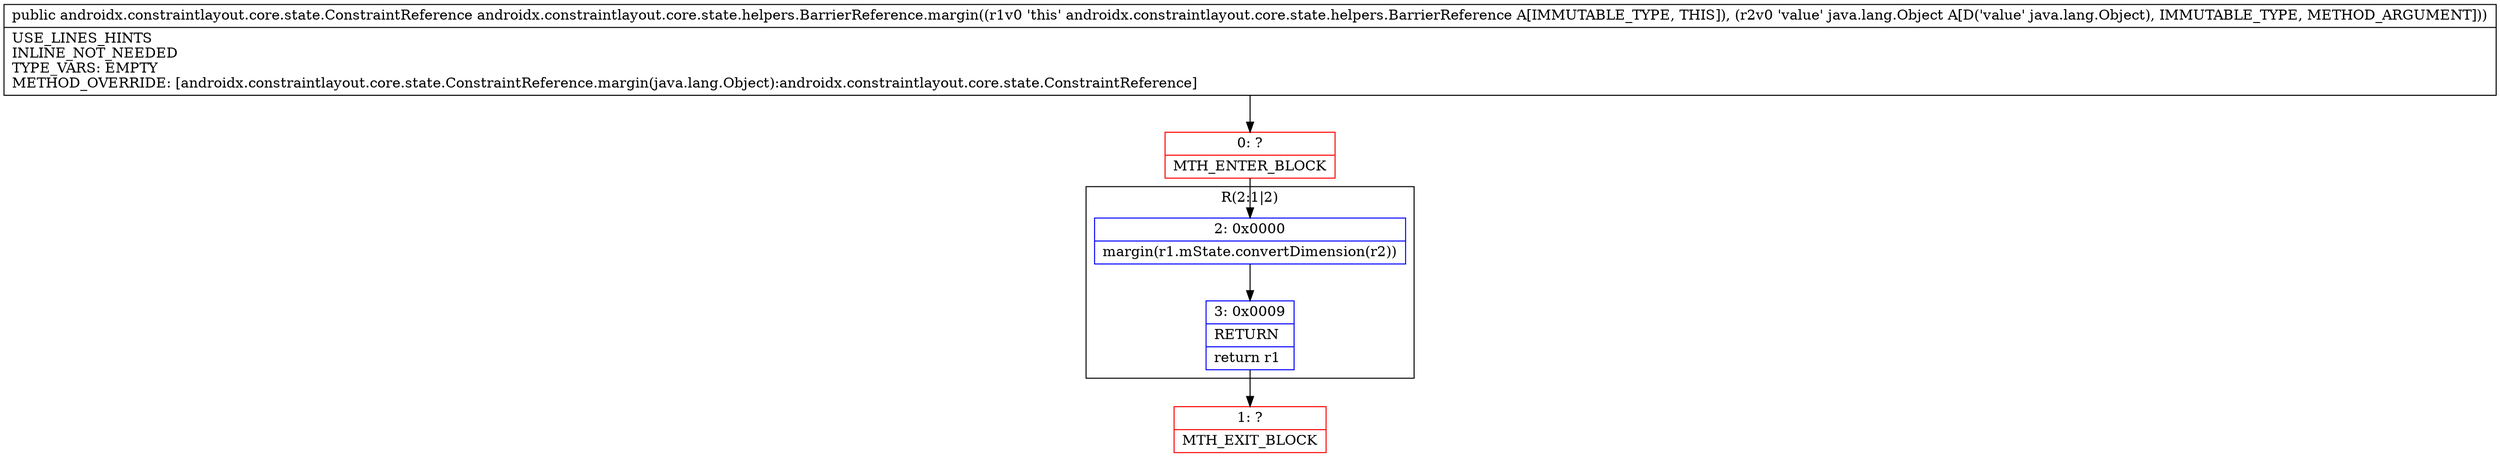 digraph "CFG forandroidx.constraintlayout.core.state.helpers.BarrierReference.margin(Ljava\/lang\/Object;)Landroidx\/constraintlayout\/core\/state\/ConstraintReference;" {
subgraph cluster_Region_1968292290 {
label = "R(2:1|2)";
node [shape=record,color=blue];
Node_2 [shape=record,label="{2\:\ 0x0000|margin(r1.mState.convertDimension(r2))\l}"];
Node_3 [shape=record,label="{3\:\ 0x0009|RETURN\l|return r1\l}"];
}
Node_0 [shape=record,color=red,label="{0\:\ ?|MTH_ENTER_BLOCK\l}"];
Node_1 [shape=record,color=red,label="{1\:\ ?|MTH_EXIT_BLOCK\l}"];
MethodNode[shape=record,label="{public androidx.constraintlayout.core.state.ConstraintReference androidx.constraintlayout.core.state.helpers.BarrierReference.margin((r1v0 'this' androidx.constraintlayout.core.state.helpers.BarrierReference A[IMMUTABLE_TYPE, THIS]), (r2v0 'value' java.lang.Object A[D('value' java.lang.Object), IMMUTABLE_TYPE, METHOD_ARGUMENT]))  | USE_LINES_HINTS\lINLINE_NOT_NEEDED\lTYPE_VARS: EMPTY\lMETHOD_OVERRIDE: [androidx.constraintlayout.core.state.ConstraintReference.margin(java.lang.Object):androidx.constraintlayout.core.state.ConstraintReference]\l}"];
MethodNode -> Node_0;Node_2 -> Node_3;
Node_3 -> Node_1;
Node_0 -> Node_2;
}

